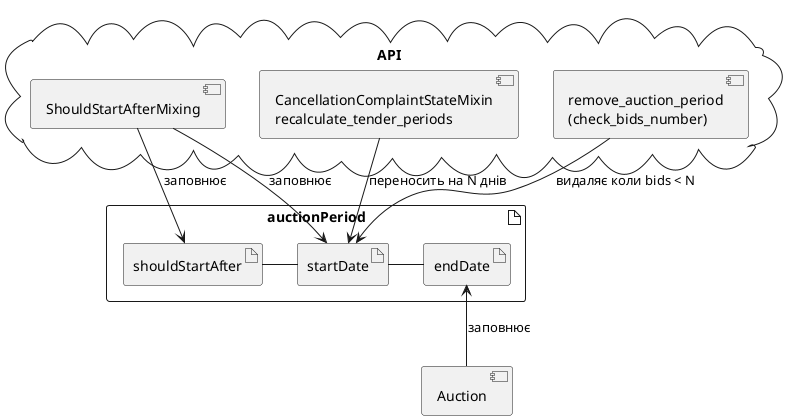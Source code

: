 @startuml


artifact auctionPeriod {
    artifact shouldStartAfter
    artifact startDate
    artifact endDate
    shouldStartAfter -r- startDate
    startDate -r- endDate
}





cloud API {
    component ShouldStartAfterMixing
    ShouldStartAfterMixing --> shouldStartAfter: заповнює

    component ShouldStartAfterMixing
    ShouldStartAfterMixing --> startDate: заповнює

    component "CancellationComplaintStateMixin\nrecalculate_tender_periods" as recalculate_tender_periods
    recalculate_tender_periods --> startDate: переносить на N днів

    component "remove_auction_period\n(check_bids_number)" as remove_auction_period
    remove_auction_period --> startDate: видаляє коли bids < N

}


component Auction
Auction -up-> endDate: заповнює


@enduml

